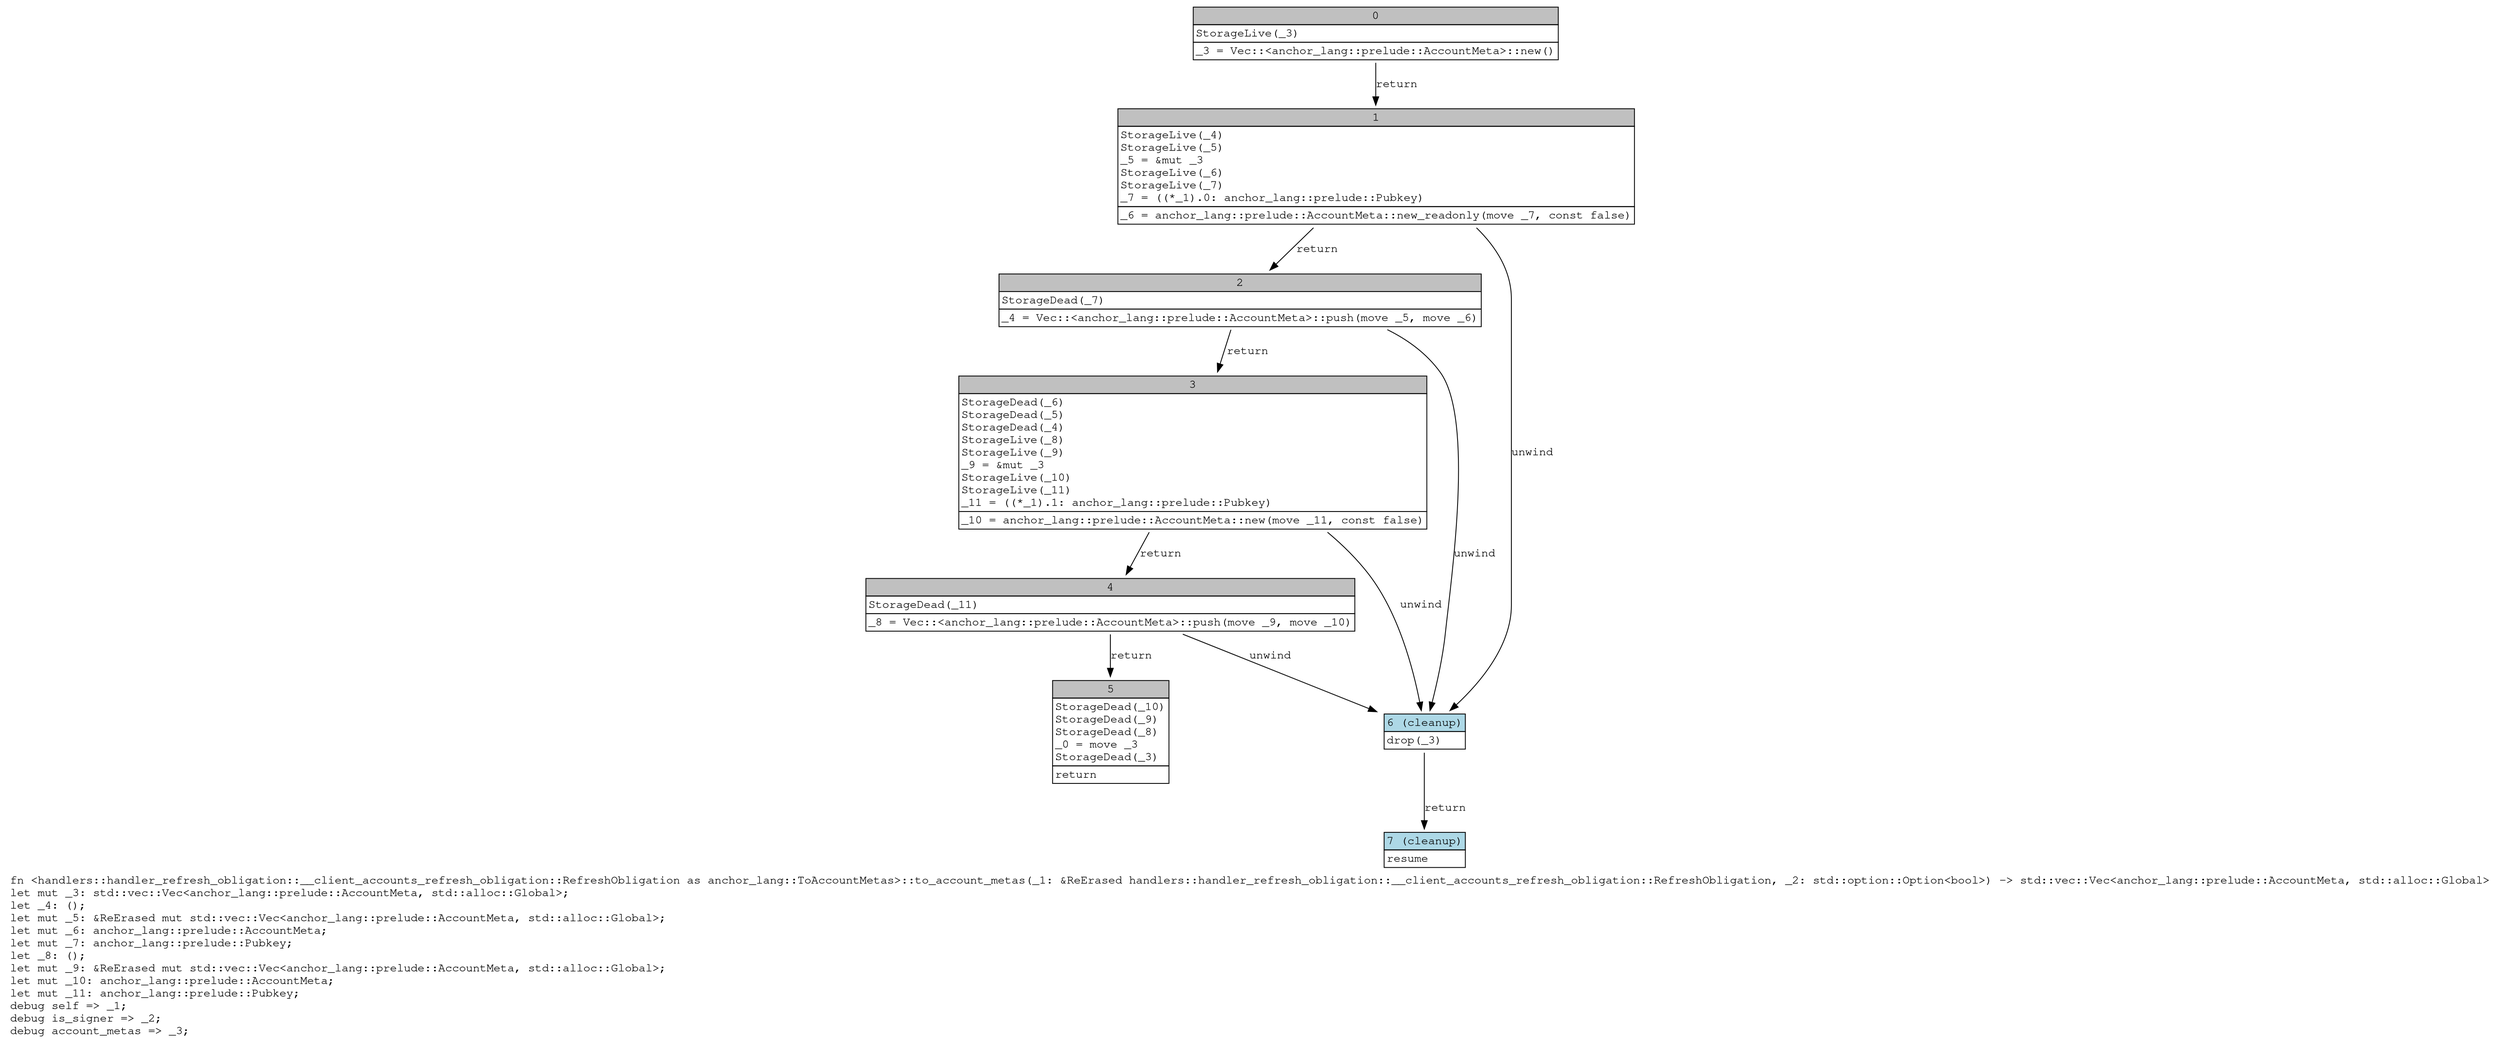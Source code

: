 digraph Mir_0_4975 {
    graph [fontname="Courier, monospace"];
    node [fontname="Courier, monospace"];
    edge [fontname="Courier, monospace"];
    label=<fn &lt;handlers::handler_refresh_obligation::__client_accounts_refresh_obligation::RefreshObligation as anchor_lang::ToAccountMetas&gt;::to_account_metas(_1: &amp;ReErased handlers::handler_refresh_obligation::__client_accounts_refresh_obligation::RefreshObligation, _2: std::option::Option&lt;bool&gt;) -&gt; std::vec::Vec&lt;anchor_lang::prelude::AccountMeta, std::alloc::Global&gt;<br align="left"/>let mut _3: std::vec::Vec&lt;anchor_lang::prelude::AccountMeta, std::alloc::Global&gt;;<br align="left"/>let _4: ();<br align="left"/>let mut _5: &amp;ReErased mut std::vec::Vec&lt;anchor_lang::prelude::AccountMeta, std::alloc::Global&gt;;<br align="left"/>let mut _6: anchor_lang::prelude::AccountMeta;<br align="left"/>let mut _7: anchor_lang::prelude::Pubkey;<br align="left"/>let _8: ();<br align="left"/>let mut _9: &amp;ReErased mut std::vec::Vec&lt;anchor_lang::prelude::AccountMeta, std::alloc::Global&gt;;<br align="left"/>let mut _10: anchor_lang::prelude::AccountMeta;<br align="left"/>let mut _11: anchor_lang::prelude::Pubkey;<br align="left"/>debug self =&gt; _1;<br align="left"/>debug is_signer =&gt; _2;<br align="left"/>debug account_metas =&gt; _3;<br align="left"/>>;
    bb0__0_4975 [shape="none", label=<<table border="0" cellborder="1" cellspacing="0"><tr><td bgcolor="gray" align="center" colspan="1">0</td></tr><tr><td align="left" balign="left">StorageLive(_3)<br/></td></tr><tr><td align="left">_3 = Vec::&lt;anchor_lang::prelude::AccountMeta&gt;::new()</td></tr></table>>];
    bb1__0_4975 [shape="none", label=<<table border="0" cellborder="1" cellspacing="0"><tr><td bgcolor="gray" align="center" colspan="1">1</td></tr><tr><td align="left" balign="left">StorageLive(_4)<br/>StorageLive(_5)<br/>_5 = &amp;mut _3<br/>StorageLive(_6)<br/>StorageLive(_7)<br/>_7 = ((*_1).0: anchor_lang::prelude::Pubkey)<br/></td></tr><tr><td align="left">_6 = anchor_lang::prelude::AccountMeta::new_readonly(move _7, const false)</td></tr></table>>];
    bb2__0_4975 [shape="none", label=<<table border="0" cellborder="1" cellspacing="0"><tr><td bgcolor="gray" align="center" colspan="1">2</td></tr><tr><td align="left" balign="left">StorageDead(_7)<br/></td></tr><tr><td align="left">_4 = Vec::&lt;anchor_lang::prelude::AccountMeta&gt;::push(move _5, move _6)</td></tr></table>>];
    bb3__0_4975 [shape="none", label=<<table border="0" cellborder="1" cellspacing="0"><tr><td bgcolor="gray" align="center" colspan="1">3</td></tr><tr><td align="left" balign="left">StorageDead(_6)<br/>StorageDead(_5)<br/>StorageDead(_4)<br/>StorageLive(_8)<br/>StorageLive(_9)<br/>_9 = &amp;mut _3<br/>StorageLive(_10)<br/>StorageLive(_11)<br/>_11 = ((*_1).1: anchor_lang::prelude::Pubkey)<br/></td></tr><tr><td align="left">_10 = anchor_lang::prelude::AccountMeta::new(move _11, const false)</td></tr></table>>];
    bb4__0_4975 [shape="none", label=<<table border="0" cellborder="1" cellspacing="0"><tr><td bgcolor="gray" align="center" colspan="1">4</td></tr><tr><td align="left" balign="left">StorageDead(_11)<br/></td></tr><tr><td align="left">_8 = Vec::&lt;anchor_lang::prelude::AccountMeta&gt;::push(move _9, move _10)</td></tr></table>>];
    bb5__0_4975 [shape="none", label=<<table border="0" cellborder="1" cellspacing="0"><tr><td bgcolor="gray" align="center" colspan="1">5</td></tr><tr><td align="left" balign="left">StorageDead(_10)<br/>StorageDead(_9)<br/>StorageDead(_8)<br/>_0 = move _3<br/>StorageDead(_3)<br/></td></tr><tr><td align="left">return</td></tr></table>>];
    bb6__0_4975 [shape="none", label=<<table border="0" cellborder="1" cellspacing="0"><tr><td bgcolor="lightblue" align="center" colspan="1">6 (cleanup)</td></tr><tr><td align="left">drop(_3)</td></tr></table>>];
    bb7__0_4975 [shape="none", label=<<table border="0" cellborder="1" cellspacing="0"><tr><td bgcolor="lightblue" align="center" colspan="1">7 (cleanup)</td></tr><tr><td align="left">resume</td></tr></table>>];
    bb0__0_4975 -> bb1__0_4975 [label="return"];
    bb1__0_4975 -> bb2__0_4975 [label="return"];
    bb1__0_4975 -> bb6__0_4975 [label="unwind"];
    bb2__0_4975 -> bb3__0_4975 [label="return"];
    bb2__0_4975 -> bb6__0_4975 [label="unwind"];
    bb3__0_4975 -> bb4__0_4975 [label="return"];
    bb3__0_4975 -> bb6__0_4975 [label="unwind"];
    bb4__0_4975 -> bb5__0_4975 [label="return"];
    bb4__0_4975 -> bb6__0_4975 [label="unwind"];
    bb6__0_4975 -> bb7__0_4975 [label="return"];
}
